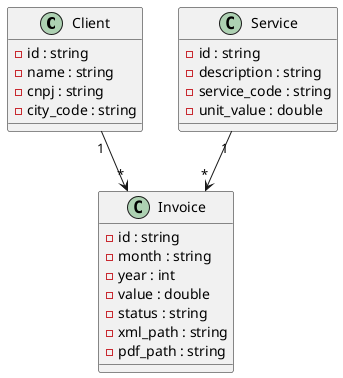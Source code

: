 @startuml

class Client {
    - id : string 
    - name : string
    - cnpj : string
    - city_code : string
}

class Service {
    - id : string
    - description : string
    - service_code : string
    - unit_value : double    
}

class Invoice {
    - id : string
    - month : string
    - year : int
    - value : double 
    - status : string 
    - xml_path : string
    - pdf_path : string
}

Client "1" --> "*" Invoice
Service "1" --> "*" Invoice

@enduml
